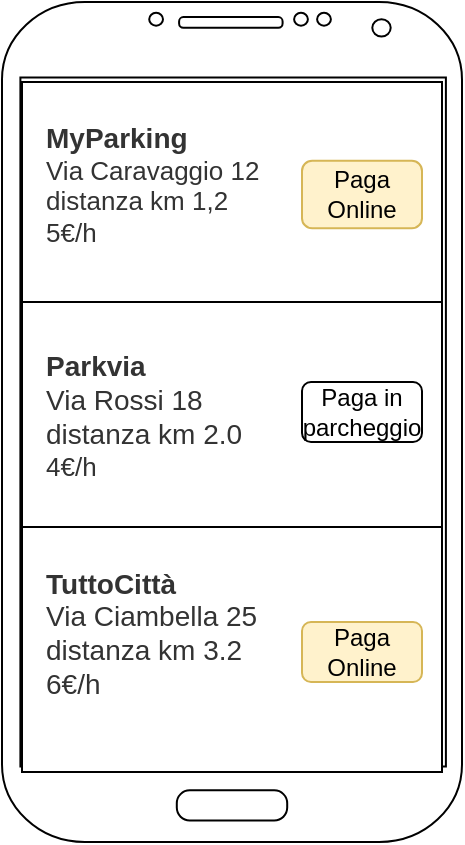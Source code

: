 <mxfile version="14.2.9" type="github">
  <diagram id="INkURycoxmwf_9dYpMNr" name="Page-1">
    <mxGraphModel dx="946" dy="614" grid="1" gridSize="10" guides="1" tooltips="1" connect="1" arrows="1" fold="1" page="1" pageScale="1" pageWidth="4681" pageHeight="3300" math="0" shadow="0">
      <root>
        <mxCell id="0" />
        <mxCell id="1" parent="0" />
        <mxCell id="ooJTIBAKXbKxF-ULcssE-1" value="" style="verticalLabelPosition=bottom;verticalAlign=top;html=1;shadow=0;dashed=0;strokeWidth=1;shape=mxgraph.android.phone2;" vertex="1" parent="1">
          <mxGeometry x="380" y="90" width="230" height="420" as="geometry" />
        </mxCell>
        <mxCell id="ooJTIBAKXbKxF-ULcssE-12" value="&lt;font&gt;&lt;b style=&quot;font-size: 13px&quot;&gt;&lt;font style=&quot;font-size: 14px&quot;&gt;MyParking&lt;/font&gt;&lt;/b&gt;&lt;br&gt;&lt;span style=&quot;font-size: 13px&quot;&gt;Via Caravaggio 12&lt;/span&gt;&lt;br&gt;&lt;span style=&quot;font-size: 13px&quot;&gt;distanza km 1,2&lt;/span&gt;&lt;br&gt;&lt;span style=&quot;font-size: 13px&quot;&gt;5€&lt;/span&gt;&lt;span style=&quot;font-size: 13px&quot;&gt;/h&lt;/span&gt;&lt;br&gt;&lt;br&gt;&lt;/font&gt;" style="strokeColor=inherit;fillColor=inherit;gradientColor=inherit;strokeWidth=1;html=1;shadow=0;dashed=0;shape=mxgraph.android.rrect;rSize=0;align=left;spacingLeft=10;fontSize=8;fontColor=#333333;" vertex="1" parent="1">
          <mxGeometry x="390" y="130" width="210" height="112.5" as="geometry" />
        </mxCell>
        <mxCell id="ooJTIBAKXbKxF-ULcssE-13" value="&lt;font&gt;&lt;font style=&quot;font-size: 15px&quot;&gt;&lt;b style=&quot;font-size: 14px&quot;&gt;Parkvia&lt;/b&gt;&lt;/font&gt;&lt;br&gt;&lt;span style=&quot;font-size: 14px&quot;&gt;Via Rossi 18&lt;/span&gt;&lt;br&gt;&lt;span style=&quot;font-size: 14px&quot;&gt;distanza km 2.0&lt;br&gt;&lt;/span&gt;&lt;span style=&quot;font-size: 13px&quot;&gt;4€&lt;/span&gt;&lt;span style=&quot;font-size: 13px&quot;&gt;/h&lt;/span&gt;&lt;br&gt;&lt;/font&gt;" style="strokeColor=inherit;fillColor=inherit;gradientColor=inherit;strokeWidth=1;html=1;shadow=0;dashed=0;shape=mxgraph.android.rrect;rSize=0;align=left;spacingLeft=10;fontSize=8;fontColor=#333333;" vertex="1" parent="1">
          <mxGeometry x="390" y="240" width="210" height="112.5" as="geometry" />
        </mxCell>
        <mxCell id="ooJTIBAKXbKxF-ULcssE-14" value="&lt;font style=&quot;font-size: 14px&quot;&gt;&lt;b&gt;TuttoCittà&lt;br&gt;&lt;/b&gt;Via Ciambella 25&lt;br&gt;distanza km 3.2&lt;br&gt;6€/h&lt;br&gt;&amp;nbsp;&lt;br&gt;&lt;/font&gt;" style="strokeColor=inherit;fillColor=inherit;gradientColor=inherit;strokeWidth=1;html=1;shadow=0;dashed=0;shape=mxgraph.android.rrect;rSize=0;align=left;spacingLeft=10;fontSize=8;fontColor=#333333;" vertex="1" parent="1">
          <mxGeometry x="390" y="352.5" width="210" height="122.5" as="geometry" />
        </mxCell>
        <mxCell id="ooJTIBAKXbKxF-ULcssE-15" value="Paga Online" style="rounded=1;whiteSpace=wrap;html=1;fillColor=#fff2cc;strokeColor=#d6b656;" vertex="1" parent="1">
          <mxGeometry x="530" y="169.38" width="60" height="33.75" as="geometry" />
        </mxCell>
        <mxCell id="ooJTIBAKXbKxF-ULcssE-16" value="Paga in parcheggio" style="rounded=1;whiteSpace=wrap;html=1;fillColor=#FFFFFF;" vertex="1" parent="1">
          <mxGeometry x="530" y="280" width="60" height="30" as="geometry" />
        </mxCell>
        <mxCell id="ooJTIBAKXbKxF-ULcssE-17" value="Paga Online" style="rounded=1;whiteSpace=wrap;html=1;fillColor=#fff2cc;strokeColor=#d6b656;" vertex="1" parent="1">
          <mxGeometry x="530" y="400" width="60" height="30" as="geometry" />
        </mxCell>
      </root>
    </mxGraphModel>
  </diagram>
</mxfile>
